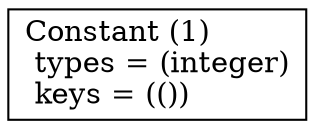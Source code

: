 digraph G {
    node0 [shape = record, label=" Constant (1)\l  types = (integer)\l  keys = (())\l"]
}
